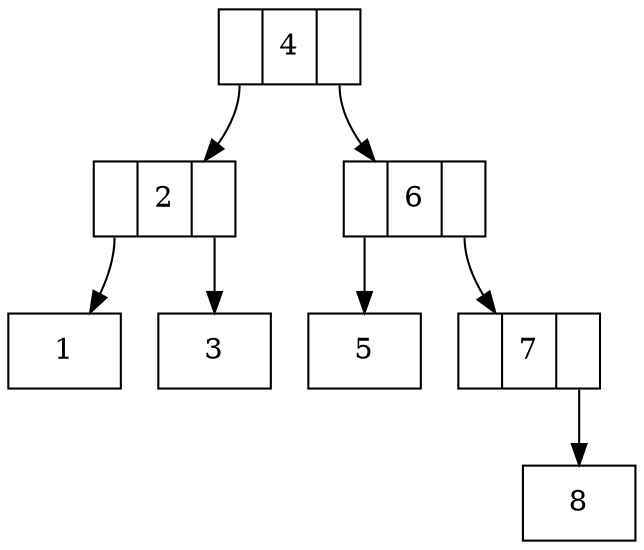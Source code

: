 digraph arbol {
rankdir=TB
node [shape = record]
nodo4 [ label ="<C0>|4|<C1>"];
nodo2 [ label ="<C0>|2|<C1>"];
nodo1 [ label ="1"];
nodo2:C0->nodo1
nodo3 [ label ="3"];
nodo2:C1->nodo3
nodo4:C0->nodo2
nodo6 [ label ="<C0>|6|<C1>"];
nodo5 [ label ="5"];
nodo6:C0->nodo5
nodo7 [ label ="<C0>|7|<C1>"];
nodo8 [ label ="8"];
nodo7:C1->nodo8
nodo6:C1->nodo7
nodo4:C1->nodo6
}
